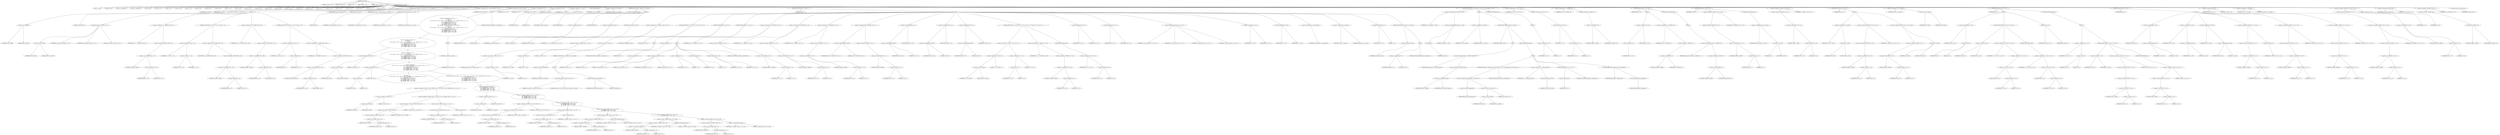 digraph cache_insert {  
"1000129" [label = "(METHOD,cache_insert)" ]
"1000130" [label = "(PARAM,const char *a1)" ]
"1000131" [label = "(PARAM,_DWORD *a2)" ]
"1000132" [label = "(PARAM,int a3)" ]
"1000133" [label = "(PARAM,unsigned int a4)" ]
"1000134" [label = "(PARAM,unsigned __int16 a5)" ]
"1000135" [label = "(BLOCK,,)" ]
"1000136" [label = "(LOCAL,v5: __int16)" ]
"1000137" [label = "(LOCAL,result: int)" ]
"1000138" [label = "(LOCAL,v11: unsigned int)" ]
"1000139" [label = "(LOCAL,v12: unsigned int)" ]
"1000140" [label = "(LOCAL,v13: int)" ]
"1000141" [label = "(LOCAL,v14: int *)" ]
"1000142" [label = "(LOCAL,v15: int)" ]
"1000143" [label = "(LOCAL,v16: int)" ]
"1000144" [label = "(LOCAL,v17: int)" ]
"1000145" [label = "(LOCAL,v18: int)" ]
"1000146" [label = "(LOCAL,v19: int)" ]
"1000147" [label = "(LOCAL,v20: int)" ]
"1000148" [label = "(LOCAL,v21: int)" ]
"1000149" [label = "(LOCAL,v22: int)" ]
"1000150" [label = "(LOCAL,v23: int *)" ]
"1000151" [label = "(LOCAL,v24: int)" ]
"1000152" [label = "(LOCAL,v25: int)" ]
"1000153" [label = "(LOCAL,v26: int)" ]
"1000154" [label = "(LOCAL,v27: char *)" ]
"1000155" [label = "(LOCAL,v28: int)" ]
"1000156" [label = "(LOCAL,v29: int)" ]
"1000157" [label = "(LOCAL,v30: int)" ]
"1000158" [label = "(LOCAL,v31: int)" ]
"1000159" [label = "(LOCAL,v32: int)" ]
"1000160" [label = "(LOCAL,v33: int *)" ]
"1000161" [label = "(LOCAL,v34: int)" ]
"1000162" [label = "(LOCAL,v35: int *)" ]
"1000163" [label = "(LOCAL,v36: int [ 4 ])" ]
"1000164" [label = "(<operator>.assignment,v5 = a5)" ]
"1000165" [label = "(IDENTIFIER,v5,v5 = a5)" ]
"1000166" [label = "(IDENTIFIER,a5,v5 = a5)" ]
"1000167" [label = "(CONTROL_STRUCTURE,if ( (a5 & 0x980) != 0 ),if ( (a5 & 0x980) != 0 ))" ]
"1000168" [label = "(<operator>.notEquals,(a5 & 0x980) != 0)" ]
"1000169" [label = "(<operator>.and,a5 & 0x980)" ]
"1000170" [label = "(IDENTIFIER,a5,a5 & 0x980)" ]
"1000171" [label = "(LITERAL,0x980,a5 & 0x980)" ]
"1000172" [label = "(LITERAL,0,(a5 & 0x980) != 0)" ]
"1000173" [label = "(BLOCK,,)" ]
"1000174" [label = "(log_query,log_query(a5 | 0x10000, a1, a2, 0))" ]
"1000175" [label = "(<operator>.or,a5 | 0x10000)" ]
"1000176" [label = "(IDENTIFIER,a5,a5 | 0x10000)" ]
"1000177" [label = "(LITERAL,0x10000,a5 | 0x10000)" ]
"1000178" [label = "(IDENTIFIER,a1,log_query(a5 | 0x10000, a1, a2, 0))" ]
"1000179" [label = "(IDENTIFIER,a2,log_query(a5 | 0x10000, a1, a2, 0))" ]
"1000180" [label = "(LITERAL,0,log_query(a5 | 0x10000, a1, a2, 0))" ]
"1000181" [label = "(<operator>.assignment,v11 = *(_DWORD *)(fbss + 252))" ]
"1000182" [label = "(IDENTIFIER,v11,v11 = *(_DWORD *)(fbss + 252))" ]
"1000183" [label = "(<operator>.indirection,*(_DWORD *)(fbss + 252))" ]
"1000184" [label = "(<operator>.cast,(_DWORD *)(fbss + 252))" ]
"1000185" [label = "(UNKNOWN,_DWORD *,_DWORD *)" ]
"1000186" [label = "(<operator>.addition,fbss + 252)" ]
"1000187" [label = "(IDENTIFIER,fbss,fbss + 252)" ]
"1000188" [label = "(LITERAL,252,fbss + 252)" ]
"1000189" [label = "(CONTROL_STRUCTURE,if ( v11 && v11 < a4 ),if ( v11 && v11 < a4 ))" ]
"1000190" [label = "(<operator>.logicalAnd,v11 && v11 < a4)" ]
"1000191" [label = "(IDENTIFIER,v11,v11 && v11 < a4)" ]
"1000192" [label = "(<operator>.lessThan,v11 < a4)" ]
"1000193" [label = "(IDENTIFIER,v11,v11 < a4)" ]
"1000194" [label = "(IDENTIFIER,a4,v11 < a4)" ]
"1000195" [label = "(<operator>.assignment,a4 = *(_DWORD *)(fbss + 252))" ]
"1000196" [label = "(IDENTIFIER,a4,a4 = *(_DWORD *)(fbss + 252))" ]
"1000197" [label = "(<operator>.indirection,*(_DWORD *)(fbss + 252))" ]
"1000198" [label = "(<operator>.cast,(_DWORD *)(fbss + 252))" ]
"1000199" [label = "(UNKNOWN,_DWORD *,_DWORD *)" ]
"1000200" [label = "(<operator>.addition,fbss + 252)" ]
"1000201" [label = "(IDENTIFIER,fbss,fbss + 252)" ]
"1000202" [label = "(LITERAL,252,fbss + 252)" ]
"1000203" [label = "(<operator>.assignment,v12 = *(_DWORD *)(fbss + 248))" ]
"1000204" [label = "(IDENTIFIER,v12,v12 = *(_DWORD *)(fbss + 248))" ]
"1000205" [label = "(<operator>.indirection,*(_DWORD *)(fbss + 248))" ]
"1000206" [label = "(<operator>.cast,(_DWORD *)(fbss + 248))" ]
"1000207" [label = "(UNKNOWN,_DWORD *,_DWORD *)" ]
"1000208" [label = "(<operator>.addition,fbss + 248)" ]
"1000209" [label = "(IDENTIFIER,fbss,fbss + 248)" ]
"1000210" [label = "(LITERAL,248,fbss + 248)" ]
"1000211" [label = "(CONTROL_STRUCTURE,if ( v12 && a4 < v12 ),if ( v12 && a4 < v12 ))" ]
"1000212" [label = "(<operator>.logicalAnd,v12 && a4 < v12)" ]
"1000213" [label = "(IDENTIFIER,v12,v12 && a4 < v12)" ]
"1000214" [label = "(<operator>.lessThan,a4 < v12)" ]
"1000215" [label = "(IDENTIFIER,a4,a4 < v12)" ]
"1000216" [label = "(IDENTIFIER,v12,a4 < v12)" ]
"1000217" [label = "(<operator>.assignment,a4 = *(_DWORD *)(fbss + 248))" ]
"1000218" [label = "(IDENTIFIER,a4,a4 = *(_DWORD *)(fbss + 248))" ]
"1000219" [label = "(<operator>.indirection,*(_DWORD *)(fbss + 248))" ]
"1000220" [label = "(<operator>.cast,(_DWORD *)(fbss + 248))" ]
"1000221" [label = "(UNKNOWN,_DWORD *,_DWORD *)" ]
"1000222" [label = "(<operator>.addition,fbss + 248)" ]
"1000223" [label = "(IDENTIFIER,fbss,fbss + 248)" ]
"1000224" [label = "(LITERAL,248,fbss + 248)" ]
"1000225" [label = "(CONTROL_STRUCTURE,if ( insert_error ),if ( insert_error ))" ]
"1000226" [label = "(IDENTIFIER,insert_error,if ( insert_error ))" ]
"1000227" [label = "(RETURN,return 0;,return 0;)" ]
"1000228" [label = "(LITERAL,0,return 0;)" ]
"1000229" [label = "(<operator>.assignment,result = cache_scan_free(a1, a2, a3, a5))" ]
"1000230" [label = "(IDENTIFIER,result,result = cache_scan_free(a1, a2, a3, a5))" ]
"1000231" [label = "(cache_scan_free,cache_scan_free(a1, a2, a3, a5))" ]
"1000232" [label = "(IDENTIFIER,a1,cache_scan_free(a1, a2, a3, a5))" ]
"1000233" [label = "(IDENTIFIER,a2,cache_scan_free(a1, a2, a3, a5))" ]
"1000234" [label = "(IDENTIFIER,a3,cache_scan_free(a1, a2, a3, a5))" ]
"1000235" [label = "(IDENTIFIER,a5,cache_scan_free(a1, a2, a3, a5))" ]
"1000236" [label = "(CONTROL_STRUCTURE,if ( result ),if ( result ))" ]
"1000237" [label = "(IDENTIFIER,result,if ( result ))" ]
"1000238" [label = "(BLOCK,,)" ]
"1000239" [label = "(CONTROL_STRUCTURE,if ( (a5 & 0x180) != 0\n      && (a5 & 8) != 0\n      && a2\n      && ((a5 & 0x80) != 0 && (*(_WORD *)(result + 36) & 0x80) != 0 && *(_DWORD *)(result + 12) == *a2\n       || (a5 & 0x100) != 0\n       && (*(_WORD *)(result + 36) & 0x100) != 0\n       && *(_DWORD *)(result + 12) == *a2\n       && *(_DWORD *)(result + 16) == a2[1]\n       && *(_DWORD *)(result + 20) == a2[2]\n       && *(_DWORD *)(result + 24) == a2[3]) ),if ( (a5 & 0x180) != 0\n      && (a5 & 8) != 0\n      && a2\n      && ((a5 & 0x80) != 0 && (*(_WORD *)(result + 36) & 0x80) != 0 && *(_DWORD *)(result + 12) == *a2\n       || (a5 & 0x100) != 0\n       && (*(_WORD *)(result + 36) & 0x100) != 0\n       && *(_DWORD *)(result + 12) == *a2\n       && *(_DWORD *)(result + 16) == a2[1]\n       && *(_DWORD *)(result + 20) == a2[2]\n       && *(_DWORD *)(result + 24) == a2[3]) ))" ]
"1000240" [label = "(<operator>.logicalAnd,(a5 & 0x180) != 0\n      && (a5 & 8) != 0\n      && a2\n      && ((a5 & 0x80) != 0 && (*(_WORD *)(result + 36) & 0x80) != 0 && *(_DWORD *)(result + 12) == *a2\n       || (a5 & 0x100) != 0\n       && (*(_WORD *)(result + 36) & 0x100) != 0\n       && *(_DWORD *)(result + 12) == *a2\n       && *(_DWORD *)(result + 16) == a2[1]\n       && *(_DWORD *)(result + 20) == a2[2]\n       && *(_DWORD *)(result + 24) == a2[3]))" ]
"1000241" [label = "(<operator>.notEquals,(a5 & 0x180) != 0)" ]
"1000242" [label = "(<operator>.and,a5 & 0x180)" ]
"1000243" [label = "(IDENTIFIER,a5,a5 & 0x180)" ]
"1000244" [label = "(LITERAL,0x180,a5 & 0x180)" ]
"1000245" [label = "(LITERAL,0,(a5 & 0x180) != 0)" ]
"1000246" [label = "(<operator>.logicalAnd,(a5 & 8) != 0\n      && a2\n      && ((a5 & 0x80) != 0 && (*(_WORD *)(result + 36) & 0x80) != 0 && *(_DWORD *)(result + 12) == *a2\n       || (a5 & 0x100) != 0\n       && (*(_WORD *)(result + 36) & 0x100) != 0\n       && *(_DWORD *)(result + 12) == *a2\n       && *(_DWORD *)(result + 16) == a2[1]\n       && *(_DWORD *)(result + 20) == a2[2]\n       && *(_DWORD *)(result + 24) == a2[3]))" ]
"1000247" [label = "(<operator>.notEquals,(a5 & 8) != 0)" ]
"1000248" [label = "(<operator>.and,a5 & 8)" ]
"1000249" [label = "(IDENTIFIER,a5,a5 & 8)" ]
"1000250" [label = "(LITERAL,8,a5 & 8)" ]
"1000251" [label = "(LITERAL,0,(a5 & 8) != 0)" ]
"1000252" [label = "(<operator>.logicalAnd,a2\n      && ((a5 & 0x80) != 0 && (*(_WORD *)(result + 36) & 0x80) != 0 && *(_DWORD *)(result + 12) == *a2\n       || (a5 & 0x100) != 0\n       && (*(_WORD *)(result + 36) & 0x100) != 0\n       && *(_DWORD *)(result + 12) == *a2\n       && *(_DWORD *)(result + 16) == a2[1]\n       && *(_DWORD *)(result + 20) == a2[2]\n       && *(_DWORD *)(result + 24) == a2[3]))" ]
"1000253" [label = "(IDENTIFIER,a2,a2\n      && ((a5 & 0x80) != 0 && (*(_WORD *)(result + 36) & 0x80) != 0 && *(_DWORD *)(result + 12) == *a2\n       || (a5 & 0x100) != 0\n       && (*(_WORD *)(result + 36) & 0x100) != 0\n       && *(_DWORD *)(result + 12) == *a2\n       && *(_DWORD *)(result + 16) == a2[1]\n       && *(_DWORD *)(result + 20) == a2[2]\n       && *(_DWORD *)(result + 24) == a2[3]))" ]
"1000254" [label = "(<operator>.logicalOr,(a5 & 0x80) != 0 && (*(_WORD *)(result + 36) & 0x80) != 0 && *(_DWORD *)(result + 12) == *a2\n       || (a5 & 0x100) != 0\n       && (*(_WORD *)(result + 36) & 0x100) != 0\n       && *(_DWORD *)(result + 12) == *a2\n       && *(_DWORD *)(result + 16) == a2[1]\n       && *(_DWORD *)(result + 20) == a2[2]\n       && *(_DWORD *)(result + 24) == a2[3])" ]
"1000255" [label = "(<operator>.logicalAnd,(a5 & 0x80) != 0 && (*(_WORD *)(result + 36) & 0x80) != 0 && *(_DWORD *)(result + 12) == *a2)" ]
"1000256" [label = "(<operator>.notEquals,(a5 & 0x80) != 0)" ]
"1000257" [label = "(<operator>.and,a5 & 0x80)" ]
"1000258" [label = "(IDENTIFIER,a5,a5 & 0x80)" ]
"1000259" [label = "(LITERAL,0x80,a5 & 0x80)" ]
"1000260" [label = "(LITERAL,0,(a5 & 0x80) != 0)" ]
"1000261" [label = "(<operator>.logicalAnd,(*(_WORD *)(result + 36) & 0x80) != 0 && *(_DWORD *)(result + 12) == *a2)" ]
"1000262" [label = "(<operator>.notEquals,(*(_WORD *)(result + 36) & 0x80) != 0)" ]
"1000263" [label = "(<operator>.and,*(_WORD *)(result + 36) & 0x80)" ]
"1000264" [label = "(<operator>.indirection,*(_WORD *)(result + 36))" ]
"1000265" [label = "(<operator>.cast,(_WORD *)(result + 36))" ]
"1000266" [label = "(UNKNOWN,_WORD *,_WORD *)" ]
"1000267" [label = "(<operator>.addition,result + 36)" ]
"1000268" [label = "(IDENTIFIER,result,result + 36)" ]
"1000269" [label = "(LITERAL,36,result + 36)" ]
"1000270" [label = "(LITERAL,0x80,*(_WORD *)(result + 36) & 0x80)" ]
"1000271" [label = "(LITERAL,0,(*(_WORD *)(result + 36) & 0x80) != 0)" ]
"1000272" [label = "(<operator>.equals,*(_DWORD *)(result + 12) == *a2)" ]
"1000273" [label = "(<operator>.indirection,*(_DWORD *)(result + 12))" ]
"1000274" [label = "(<operator>.cast,(_DWORD *)(result + 12))" ]
"1000275" [label = "(UNKNOWN,_DWORD *,_DWORD *)" ]
"1000276" [label = "(<operator>.addition,result + 12)" ]
"1000277" [label = "(IDENTIFIER,result,result + 12)" ]
"1000278" [label = "(LITERAL,12,result + 12)" ]
"1000279" [label = "(<operator>.indirection,*a2)" ]
"1000280" [label = "(IDENTIFIER,a2,*(_DWORD *)(result + 12) == *a2)" ]
"1000281" [label = "(<operator>.logicalAnd,(a5 & 0x100) != 0\n       && (*(_WORD *)(result + 36) & 0x100) != 0\n       && *(_DWORD *)(result + 12) == *a2\n       && *(_DWORD *)(result + 16) == a2[1]\n       && *(_DWORD *)(result + 20) == a2[2]\n       && *(_DWORD *)(result + 24) == a2[3])" ]
"1000282" [label = "(<operator>.notEquals,(a5 & 0x100) != 0)" ]
"1000283" [label = "(<operator>.and,a5 & 0x100)" ]
"1000284" [label = "(IDENTIFIER,a5,a5 & 0x100)" ]
"1000285" [label = "(LITERAL,0x100,a5 & 0x100)" ]
"1000286" [label = "(LITERAL,0,(a5 & 0x100) != 0)" ]
"1000287" [label = "(<operator>.logicalAnd,(*(_WORD *)(result + 36) & 0x100) != 0\n       && *(_DWORD *)(result + 12) == *a2\n       && *(_DWORD *)(result + 16) == a2[1]\n       && *(_DWORD *)(result + 20) == a2[2]\n       && *(_DWORD *)(result + 24) == a2[3])" ]
"1000288" [label = "(<operator>.notEquals,(*(_WORD *)(result + 36) & 0x100) != 0)" ]
"1000289" [label = "(<operator>.and,*(_WORD *)(result + 36) & 0x100)" ]
"1000290" [label = "(<operator>.indirection,*(_WORD *)(result + 36))" ]
"1000291" [label = "(<operator>.cast,(_WORD *)(result + 36))" ]
"1000292" [label = "(UNKNOWN,_WORD *,_WORD *)" ]
"1000293" [label = "(<operator>.addition,result + 36)" ]
"1000294" [label = "(IDENTIFIER,result,result + 36)" ]
"1000295" [label = "(LITERAL,36,result + 36)" ]
"1000296" [label = "(LITERAL,0x100,*(_WORD *)(result + 36) & 0x100)" ]
"1000297" [label = "(LITERAL,0,(*(_WORD *)(result + 36) & 0x100) != 0)" ]
"1000298" [label = "(<operator>.logicalAnd,*(_DWORD *)(result + 12) == *a2\n       && *(_DWORD *)(result + 16) == a2[1]\n       && *(_DWORD *)(result + 20) == a2[2]\n       && *(_DWORD *)(result + 24) == a2[3])" ]
"1000299" [label = "(<operator>.equals,*(_DWORD *)(result + 12) == *a2)" ]
"1000300" [label = "(<operator>.indirection,*(_DWORD *)(result + 12))" ]
"1000301" [label = "(<operator>.cast,(_DWORD *)(result + 12))" ]
"1000302" [label = "(UNKNOWN,_DWORD *,_DWORD *)" ]
"1000303" [label = "(<operator>.addition,result + 12)" ]
"1000304" [label = "(IDENTIFIER,result,result + 12)" ]
"1000305" [label = "(LITERAL,12,result + 12)" ]
"1000306" [label = "(<operator>.indirection,*a2)" ]
"1000307" [label = "(IDENTIFIER,a2,*(_DWORD *)(result + 12) == *a2)" ]
"1000308" [label = "(<operator>.logicalAnd,*(_DWORD *)(result + 16) == a2[1]\n       && *(_DWORD *)(result + 20) == a2[2]\n       && *(_DWORD *)(result + 24) == a2[3])" ]
"1000309" [label = "(<operator>.equals,*(_DWORD *)(result + 16) == a2[1])" ]
"1000310" [label = "(<operator>.indirection,*(_DWORD *)(result + 16))" ]
"1000311" [label = "(<operator>.cast,(_DWORD *)(result + 16))" ]
"1000312" [label = "(UNKNOWN,_DWORD *,_DWORD *)" ]
"1000313" [label = "(<operator>.addition,result + 16)" ]
"1000314" [label = "(IDENTIFIER,result,result + 16)" ]
"1000315" [label = "(LITERAL,16,result + 16)" ]
"1000316" [label = "(<operator>.indirectIndexAccess,a2[1])" ]
"1000317" [label = "(IDENTIFIER,a2,*(_DWORD *)(result + 16) == a2[1])" ]
"1000318" [label = "(LITERAL,1,*(_DWORD *)(result + 16) == a2[1])" ]
"1000319" [label = "(<operator>.logicalAnd,*(_DWORD *)(result + 20) == a2[2]\n       && *(_DWORD *)(result + 24) == a2[3])" ]
"1000320" [label = "(<operator>.equals,*(_DWORD *)(result + 20) == a2[2])" ]
"1000321" [label = "(<operator>.indirection,*(_DWORD *)(result + 20))" ]
"1000322" [label = "(<operator>.cast,(_DWORD *)(result + 20))" ]
"1000323" [label = "(UNKNOWN,_DWORD *,_DWORD *)" ]
"1000324" [label = "(<operator>.addition,result + 20)" ]
"1000325" [label = "(IDENTIFIER,result,result + 20)" ]
"1000326" [label = "(LITERAL,20,result + 20)" ]
"1000327" [label = "(<operator>.indirectIndexAccess,a2[2])" ]
"1000328" [label = "(IDENTIFIER,a2,*(_DWORD *)(result + 20) == a2[2])" ]
"1000329" [label = "(LITERAL,2,*(_DWORD *)(result + 20) == a2[2])" ]
"1000330" [label = "(<operator>.equals,*(_DWORD *)(result + 24) == a2[3])" ]
"1000331" [label = "(<operator>.indirection,*(_DWORD *)(result + 24))" ]
"1000332" [label = "(<operator>.cast,(_DWORD *)(result + 24))" ]
"1000333" [label = "(UNKNOWN,_DWORD *,_DWORD *)" ]
"1000334" [label = "(<operator>.addition,result + 24)" ]
"1000335" [label = "(IDENTIFIER,result,result + 24)" ]
"1000336" [label = "(LITERAL,24,result + 24)" ]
"1000337" [label = "(<operator>.indirectIndexAccess,a2[3])" ]
"1000338" [label = "(IDENTIFIER,a2,*(_DWORD *)(result + 24) == a2[3])" ]
"1000339" [label = "(LITERAL,3,*(_DWORD *)(result + 24) == a2[3])" ]
"1000340" [label = "(BLOCK,,)" ]
"1000341" [label = "(RETURN,return result;,return result;)" ]
"1000342" [label = "(IDENTIFIER,result,return result;)" ]
"1000343" [label = "(CONTROL_STRUCTURE,goto LABEL_13;,goto LABEL_13;)" ]
"1000344" [label = "(<operator>.assignment,v13 = 0)" ]
"1000345" [label = "(IDENTIFIER,v13,v13 = 0)" ]
"1000346" [label = "(LITERAL,0,v13 = 0)" ]
"1000347" [label = "(<operator>.assignment,v14 = v36)" ]
"1000348" [label = "(IDENTIFIER,v14,v14 = v36)" ]
"1000349" [label = "(IDENTIFIER,v36,v14 = v36)" ]
"1000350" [label = "(<operator>.assignment,v15 = a5 & 4)" ]
"1000351" [label = "(IDENTIFIER,v15,v15 = a5 & 4)" ]
"1000352" [label = "(<operator>.and,a5 & 4)" ]
"1000353" [label = "(IDENTIFIER,a5,a5 & 4)" ]
"1000354" [label = "(LITERAL,4,a5 & 4)" ]
"1000355" [label = "(JUMP_TARGET,LABEL_24)" ]
"1000356" [label = "(<operator>.assignment,v16 = cache_tail)" ]
"1000357" [label = "(IDENTIFIER,v16,v16 = cache_tail)" ]
"1000358" [label = "(IDENTIFIER,cache_tail,v16 = cache_tail)" ]
"1000359" [label = "(CONTROL_STRUCTURE,if ( !cache_tail ),if ( !cache_tail ))" ]
"1000360" [label = "(<operator>.logicalNot,!cache_tail)" ]
"1000361" [label = "(IDENTIFIER,cache_tail,!cache_tail)" ]
"1000362" [label = "(BLOCK,,)" ]
"1000363" [label = "(JUMP_TARGET,LABEL_13)" ]
"1000364" [label = "(<operator>.assignment,result = 0)" ]
"1000365" [label = "(IDENTIFIER,result,result = 0)" ]
"1000366" [label = "(LITERAL,0,result = 0)" ]
"1000367" [label = "(JUMP_TARGET,LABEL_14)" ]
"1000368" [label = "(<operator>.assignment,insert_error = 1)" ]
"1000369" [label = "(IDENTIFIER,insert_error,insert_error = 1)" ]
"1000370" [label = "(LITERAL,1,insert_error = 1)" ]
"1000371" [label = "(RETURN,return result;,return result;)" ]
"1000372" [label = "(IDENTIFIER,result,return result;)" ]
"1000373" [label = "(CONTROL_STRUCTURE,while ( 1 ),while ( 1 ))" ]
"1000374" [label = "(LITERAL,1,while ( 1 ))" ]
"1000375" [label = "(BLOCK,,)" ]
"1000376" [label = "(<operator>.assignment,v17 = *(unsigned __int16 *)(v16 + 36))" ]
"1000377" [label = "(IDENTIFIER,v17,v17 = *(unsigned __int16 *)(v16 + 36))" ]
"1000378" [label = "(<operator>.indirection,*(unsigned __int16 *)(v16 + 36))" ]
"1000379" [label = "(<operator>.cast,(unsigned __int16 *)(v16 + 36))" ]
"1000380" [label = "(UNKNOWN,unsigned __int16 *,unsigned __int16 *)" ]
"1000381" [label = "(<operator>.addition,v16 + 36)" ]
"1000382" [label = "(IDENTIFIER,v16,v16 + 36)" ]
"1000383" [label = "(LITERAL,36,v16 + 36)" ]
"1000384" [label = "(CONTROL_STRUCTURE,if ( (v17 & 0xC) == 0 ),if ( (v17 & 0xC) == 0 ))" ]
"1000385" [label = "(<operator>.equals,(v17 & 0xC) == 0)" ]
"1000386" [label = "(<operator>.and,v17 & 0xC)" ]
"1000387" [label = "(IDENTIFIER,v17,v17 & 0xC)" ]
"1000388" [label = "(LITERAL,0xC,v17 & 0xC)" ]
"1000389" [label = "(LITERAL,0,(v17 & 0xC) == 0)" ]
"1000390" [label = "(CONTROL_STRUCTURE,break;,break;)" ]
"1000391" [label = "(CONTROL_STRUCTURE,if ( v13 ),if ( v13 ))" ]
"1000392" [label = "(IDENTIFIER,v13,if ( v13 ))" ]
"1000393" [label = "(BLOCK,,)" ]
"1000394" [label = "(CONTROL_STRUCTURE,if ( !warned_8286 ),if ( !warned_8286 ))" ]
"1000395" [label = "(<operator>.logicalNot,!warned_8286)" ]
"1000396" [label = "(IDENTIFIER,warned_8286,!warned_8286)" ]
"1000397" [label = "(BLOCK,,)" ]
"1000398" [label = "(my_syslog,my_syslog(3, \"Internal error in cache.\"))" ]
"1000399" [label = "(LITERAL,3,my_syslog(3, \"Internal error in cache.\"))" ]
"1000400" [label = "(LITERAL,\"Internal error in cache.\",my_syslog(3, \"Internal error in cache.\"))" ]
"1000401" [label = "(<operator>.assignment,warned_8286 = 1)" ]
"1000402" [label = "(IDENTIFIER,warned_8286,warned_8286 = 1)" ]
"1000403" [label = "(LITERAL,1,warned_8286 = 1)" ]
"1000404" [label = "(CONTROL_STRUCTURE,goto LABEL_13;,goto LABEL_13;)" ]
"1000405" [label = "(CONTROL_STRUCTURE,if ( !v15 ),if ( !v15 ))" ]
"1000406" [label = "(<operator>.logicalNot,!v15)" ]
"1000407" [label = "(IDENTIFIER,v15,!v15)" ]
"1000408" [label = "(BLOCK,,)" ]
"1000409" [label = "(<operator>.assignment,v35 = v14)" ]
"1000410" [label = "(IDENTIFIER,v35,v35 = v14)" ]
"1000411" [label = "(IDENTIFIER,v14,v35 = v14)" ]
"1000412" [label = "(cache_scan_free,cache_scan_free(0, 0, a3, 0))" ]
"1000413" [label = "(LITERAL,0,cache_scan_free(0, 0, a3, 0))" ]
"1000414" [label = "(LITERAL,0,cache_scan_free(0, 0, a3, 0))" ]
"1000415" [label = "(IDENTIFIER,a3,cache_scan_free(0, 0, a3, 0))" ]
"1000416" [label = "(LITERAL,0,cache_scan_free(0, 0, a3, 0))" ]
"1000417" [label = "(<operator>.assignment,v15 = 1)" ]
"1000418" [label = "(IDENTIFIER,v15,v15 = 1)" ]
"1000419" [label = "(LITERAL,1,v15 = 1)" ]
"1000420" [label = "(<operator>.assignment,v13 = 0)" ]
"1000421" [label = "(IDENTIFIER,v13,v13 = 0)" ]
"1000422" [label = "(LITERAL,0,v13 = 0)" ]
"1000423" [label = "(<operator>.assignment,v14 = v35)" ]
"1000424" [label = "(IDENTIFIER,v14,v14 = v35)" ]
"1000425" [label = "(IDENTIFIER,v35,v14 = v35)" ]
"1000426" [label = "(CONTROL_STRUCTURE,goto LABEL_24;,goto LABEL_24;)" ]
"1000427" [label = "(<operator>.assignment,v18 = *(_DWORD *)(v16 + 16))" ]
"1000428" [label = "(IDENTIFIER,v18,v18 = *(_DWORD *)(v16 + 16))" ]
"1000429" [label = "(<operator>.indirection,*(_DWORD *)(v16 + 16))" ]
"1000430" [label = "(<operator>.cast,(_DWORD *)(v16 + 16))" ]
"1000431" [label = "(UNKNOWN,_DWORD *,_DWORD *)" ]
"1000432" [label = "(<operator>.addition,v16 + 16)" ]
"1000433" [label = "(IDENTIFIER,v16,v16 + 16)" ]
"1000434" [label = "(LITERAL,16,v16 + 16)" ]
"1000435" [label = "(<operator>.assignment,v19 = *(_DWORD *)(v16 + 20))" ]
"1000436" [label = "(IDENTIFIER,v19,v19 = *(_DWORD *)(v16 + 20))" ]
"1000437" [label = "(<operator>.indirection,*(_DWORD *)(v16 + 20))" ]
"1000438" [label = "(<operator>.cast,(_DWORD *)(v16 + 20))" ]
"1000439" [label = "(UNKNOWN,_DWORD *,_DWORD *)" ]
"1000440" [label = "(<operator>.addition,v16 + 20)" ]
"1000441" [label = "(IDENTIFIER,v16,v16 + 20)" ]
"1000442" [label = "(LITERAL,20,v16 + 20)" ]
"1000443" [label = "(<operator>.assignment,v20 = *(_DWORD *)(v16 + 24))" ]
"1000444" [label = "(IDENTIFIER,v20,v20 = *(_DWORD *)(v16 + 24))" ]
"1000445" [label = "(<operator>.indirection,*(_DWORD *)(v16 + 24))" ]
"1000446" [label = "(<operator>.cast,(_DWORD *)(v16 + 24))" ]
"1000447" [label = "(UNKNOWN,_DWORD *,_DWORD *)" ]
"1000448" [label = "(<operator>.addition,v16 + 24)" ]
"1000449" [label = "(IDENTIFIER,v16,v16 + 24)" ]
"1000450" [label = "(LITERAL,24,v16 + 24)" ]
"1000451" [label = "(<operator>.assignment,v36[0] = *(_DWORD *)(v16 + 12))" ]
"1000452" [label = "(<operator>.indirectIndexAccess,v36[0])" ]
"1000453" [label = "(IDENTIFIER,v36,v36[0] = *(_DWORD *)(v16 + 12))" ]
"1000454" [label = "(LITERAL,0,v36[0] = *(_DWORD *)(v16 + 12))" ]
"1000455" [label = "(<operator>.indirection,*(_DWORD *)(v16 + 12))" ]
"1000456" [label = "(<operator>.cast,(_DWORD *)(v16 + 12))" ]
"1000457" [label = "(UNKNOWN,_DWORD *,_DWORD *)" ]
"1000458" [label = "(<operator>.addition,v16 + 12)" ]
"1000459" [label = "(IDENTIFIER,v16,v16 + 12)" ]
"1000460" [label = "(LITERAL,12,v16 + 12)" ]
"1000461" [label = "(<operator>.assignment,v36[1] = v18)" ]
"1000462" [label = "(<operator>.indirectIndexAccess,v36[1])" ]
"1000463" [label = "(IDENTIFIER,v36,v36[1] = v18)" ]
"1000464" [label = "(LITERAL,1,v36[1] = v18)" ]
"1000465" [label = "(IDENTIFIER,v18,v36[1] = v18)" ]
"1000466" [label = "(<operator>.assignment,v36[2] = v19)" ]
"1000467" [label = "(<operator>.indirectIndexAccess,v36[2])" ]
"1000468" [label = "(IDENTIFIER,v36,v36[2] = v19)" ]
"1000469" [label = "(LITERAL,2,v36[2] = v19)" ]
"1000470" [label = "(IDENTIFIER,v19,v36[2] = v19)" ]
"1000471" [label = "(<operator>.assignment,v36[3] = v20)" ]
"1000472" [label = "(<operator>.indirectIndexAccess,v36[3])" ]
"1000473" [label = "(IDENTIFIER,v36,v36[3] = v20)" ]
"1000474" [label = "(LITERAL,3,v36[3] = v20)" ]
"1000475" [label = "(IDENTIFIER,v20,v36[3] = v20)" ]
"1000476" [label = "(CONTROL_STRUCTURE,if ( (v17 & 0x200) != 0 || (v17 & 2) != 0 ),if ( (v17 & 0x200) != 0 || (v17 & 2) != 0 ))" ]
"1000477" [label = "(<operator>.logicalOr,(v17 & 0x200) != 0 || (v17 & 2) != 0)" ]
"1000478" [label = "(<operator>.notEquals,(v17 & 0x200) != 0)" ]
"1000479" [label = "(<operator>.and,v17 & 0x200)" ]
"1000480" [label = "(IDENTIFIER,v17,v17 & 0x200)" ]
"1000481" [label = "(LITERAL,0x200,v17 & 0x200)" ]
"1000482" [label = "(LITERAL,0,(v17 & 0x200) != 0)" ]
"1000483" [label = "(<operator>.notEquals,(v17 & 2) != 0)" ]
"1000484" [label = "(<operator>.and,v17 & 2)" ]
"1000485" [label = "(IDENTIFIER,v17,v17 & 2)" ]
"1000486" [label = "(LITERAL,2,v17 & 2)" ]
"1000487" [label = "(LITERAL,0,(v17 & 2) != 0)" ]
"1000488" [label = "(<operator>.assignment,v21 = *(_DWORD *)(v16 + 40))" ]
"1000489" [label = "(IDENTIFIER,v21,v21 = *(_DWORD *)(v16 + 40))" ]
"1000490" [label = "(<operator>.indirection,*(_DWORD *)(v16 + 40))" ]
"1000491" [label = "(<operator>.cast,(_DWORD *)(v16 + 40))" ]
"1000492" [label = "(UNKNOWN,_DWORD *,_DWORD *)" ]
"1000493" [label = "(<operator>.addition,v16 + 40)" ]
"1000494" [label = "(IDENTIFIER,v16,v16 + 40)" ]
"1000495" [label = "(LITERAL,40,v16 + 40)" ]
"1000496" [label = "(CONTROL_STRUCTURE,else,else)" ]
"1000497" [label = "(<operator>.assignment,v21 = v16 + 40)" ]
"1000498" [label = "(IDENTIFIER,v21,v21 = v16 + 40)" ]
"1000499" [label = "(<operator>.addition,v16 + 40)" ]
"1000500" [label = "(IDENTIFIER,v16,v16 + 40)" ]
"1000501" [label = "(LITERAL,40,v16 + 40)" ]
"1000502" [label = "(<operator>.assignment,v34 = v15)" ]
"1000503" [label = "(IDENTIFIER,v34,v34 = v15)" ]
"1000504" [label = "(IDENTIFIER,v15,v34 = v15)" ]
"1000505" [label = "(<operator>.assignment,v33 = v14)" ]
"1000506" [label = "(IDENTIFIER,v33,v33 = v14)" ]
"1000507" [label = "(IDENTIFIER,v14,v33 = v14)" ]
"1000508" [label = "(cache_scan_free,cache_scan_free(v21, v14, a3, v17))" ]
"1000509" [label = "(IDENTIFIER,v21,cache_scan_free(v21, v14, a3, v17))" ]
"1000510" [label = "(IDENTIFIER,v14,cache_scan_free(v21, v14, a3, v17))" ]
"1000511" [label = "(IDENTIFIER,a3,cache_scan_free(v21, v14, a3, v17))" ]
"1000512" [label = "(IDENTIFIER,v17,cache_scan_free(v21, v14, a3, v17))" ]
"1000513" [label = "(<operator>.assignment,v14 = v33)" ]
"1000514" [label = "(IDENTIFIER,v14,v14 = v33)" ]
"1000515" [label = "(IDENTIFIER,v33,v14 = v33)" ]
"1000516" [label = "(<operator>.assignment,v15 = v34)" ]
"1000517" [label = "(IDENTIFIER,v15,v15 = v34)" ]
"1000518" [label = "(IDENTIFIER,v34,v15 = v34)" ]
"1000519" [label = "(<operator>.preIncrement,++cache_live_freed)" ]
"1000520" [label = "(IDENTIFIER,cache_live_freed,++cache_live_freed)" ]
"1000521" [label = "(<operator>.assignment,v16 = cache_tail)" ]
"1000522" [label = "(IDENTIFIER,v16,v16 = cache_tail)" ]
"1000523" [label = "(IDENTIFIER,cache_tail,v16 = cache_tail)" ]
"1000524" [label = "(<operator>.assignment,v13 = 1)" ]
"1000525" [label = "(IDENTIFIER,v13,v13 = 1)" ]
"1000526" [label = "(LITERAL,1,v13 = 1)" ]
"1000527" [label = "(CONTROL_STRUCTURE,if ( !cache_tail ),if ( !cache_tail ))" ]
"1000528" [label = "(<operator>.logicalNot,!cache_tail)" ]
"1000529" [label = "(IDENTIFIER,cache_tail,!cache_tail)" ]
"1000530" [label = "(BLOCK,,)" ]
"1000531" [label = "(<operator>.assignment,result = 0)" ]
"1000532" [label = "(IDENTIFIER,result,result = 0)" ]
"1000533" [label = "(LITERAL,0,result = 0)" ]
"1000534" [label = "(CONTROL_STRUCTURE,goto LABEL_14;,goto LABEL_14;)" ]
"1000535" [label = "(CONTROL_STRUCTURE,if ( a1 && strlen(a1) >= 0x32 ),if ( a1 && strlen(a1) >= 0x32 ))" ]
"1000536" [label = "(<operator>.logicalAnd,a1 && strlen(a1) >= 0x32)" ]
"1000537" [label = "(IDENTIFIER,a1,a1 && strlen(a1) >= 0x32)" ]
"1000538" [label = "(<operator>.greaterEqualsThan,strlen(a1) >= 0x32)" ]
"1000539" [label = "(strlen,strlen(a1))" ]
"1000540" [label = "(IDENTIFIER,a1,strlen(a1))" ]
"1000541" [label = "(LITERAL,0x32,strlen(a1) >= 0x32)" ]
"1000542" [label = "(BLOCK,,)" ]
"1000543" [label = "(<operator>.assignment,v22 = big_free)" ]
"1000544" [label = "(IDENTIFIER,v22,v22 = big_free)" ]
"1000545" [label = "(IDENTIFIER,big_free,v22 = big_free)" ]
"1000546" [label = "(CONTROL_STRUCTURE,if ( big_free ),if ( big_free ))" ]
"1000547" [label = "(IDENTIFIER,big_free,if ( big_free ))" ]
"1000548" [label = "(BLOCK,,)" ]
"1000549" [label = "(<operator>.assignment,big_free = *(_DWORD *)big_free)" ]
"1000550" [label = "(IDENTIFIER,big_free,big_free = *(_DWORD *)big_free)" ]
"1000551" [label = "(<operator>.indirection,*(_DWORD *)big_free)" ]
"1000552" [label = "(<operator>.cast,(_DWORD *)big_free)" ]
"1000553" [label = "(UNKNOWN,_DWORD *,_DWORD *)" ]
"1000554" [label = "(IDENTIFIER,big_free,(_DWORD *)big_free)" ]
"1000555" [label = "(CONTROL_STRUCTURE,else,else)" ]
"1000556" [label = "(BLOCK,,)" ]
"1000557" [label = "(CONTROL_STRUCTURE,if ( !bignames_left && (a5 & 0x5000) == 0 ),if ( !bignames_left && (a5 & 0x5000) == 0 ))" ]
"1000558" [label = "(<operator>.logicalAnd,!bignames_left && (a5 & 0x5000) == 0)" ]
"1000559" [label = "(<operator>.logicalNot,!bignames_left)" ]
"1000560" [label = "(IDENTIFIER,bignames_left,!bignames_left)" ]
"1000561" [label = "(<operator>.equals,(a5 & 0x5000) == 0)" ]
"1000562" [label = "(<operator>.and,a5 & 0x5000)" ]
"1000563" [label = "(IDENTIFIER,a5,a5 & 0x5000)" ]
"1000564" [label = "(LITERAL,0x5000,a5 & 0x5000)" ]
"1000565" [label = "(LITERAL,0,(a5 & 0x5000) == 0)" ]
"1000566" [label = "(CONTROL_STRUCTURE,goto LABEL_13;,goto LABEL_13;)" ]
"1000567" [label = "(<operator>.assignment,v22 = whine_malloc(1028))" ]
"1000568" [label = "(IDENTIFIER,v22,v22 = whine_malloc(1028))" ]
"1000569" [label = "(whine_malloc,whine_malloc(1028))" ]
"1000570" [label = "(LITERAL,1028,whine_malloc(1028))" ]
"1000571" [label = "(CONTROL_STRUCTURE,if ( !v22 ),if ( !v22 ))" ]
"1000572" [label = "(<operator>.logicalNot,!v22)" ]
"1000573" [label = "(IDENTIFIER,v22,!v22)" ]
"1000574" [label = "(CONTROL_STRUCTURE,goto LABEL_13;,goto LABEL_13;)" ]
"1000575" [label = "(CONTROL_STRUCTURE,if ( bignames_left ),if ( bignames_left ))" ]
"1000576" [label = "(IDENTIFIER,bignames_left,if ( bignames_left ))" ]
"1000577" [label = "(<operator>.preDecrement,--bignames_left)" ]
"1000578" [label = "(IDENTIFIER,bignames_left,--bignames_left)" ]
"1000579" [label = "(CONTROL_STRUCTURE,else,else)" ]
"1000580" [label = "(BLOCK,,)" ]
"1000581" [label = "(<operator>.assignment,v22 = 0)" ]
"1000582" [label = "(IDENTIFIER,v22,v22 = 0)" ]
"1000583" [label = "(LITERAL,0,v22 = 0)" ]
"1000584" [label = "(<operator>.assignment,v23 = *(int **)(v16 + 4))" ]
"1000585" [label = "(IDENTIFIER,v23,v23 = *(int **)(v16 + 4))" ]
"1000586" [label = "(<operator>.indirection,*(int **)(v16 + 4))" ]
"1000587" [label = "(<operator>.cast,(int **)(v16 + 4))" ]
"1000588" [label = "(UNKNOWN,int **,int **)" ]
"1000589" [label = "(<operator>.addition,v16 + 4)" ]
"1000590" [label = "(IDENTIFIER,v16,v16 + 4)" ]
"1000591" [label = "(LITERAL,4,v16 + 4)" ]
"1000592" [label = "(<operator>.assignment,v24 = *(_DWORD *)v16)" ]
"1000593" [label = "(IDENTIFIER,v24,v24 = *(_DWORD *)v16)" ]
"1000594" [label = "(<operator>.indirection,*(_DWORD *)v16)" ]
"1000595" [label = "(<operator>.cast,(_DWORD *)v16)" ]
"1000596" [label = "(UNKNOWN,_DWORD *,_DWORD *)" ]
"1000597" [label = "(IDENTIFIER,v16,(_DWORD *)v16)" ]
"1000598" [label = "(CONTROL_STRUCTURE,if ( v23 ),if ( v23 ))" ]
"1000599" [label = "(IDENTIFIER,v23,if ( v23 ))" ]
"1000600" [label = "(BLOCK,,)" ]
"1000601" [label = "(<operator>.assignment,*v23 = v24)" ]
"1000602" [label = "(<operator>.indirection,*v23)" ]
"1000603" [label = "(IDENTIFIER,v23,*v23 = v24)" ]
"1000604" [label = "(IDENTIFIER,v24,*v23 = v24)" ]
"1000605" [label = "(<operator>.assignment,v24 = *(_DWORD *)v16)" ]
"1000606" [label = "(IDENTIFIER,v24,v24 = *(_DWORD *)v16)" ]
"1000607" [label = "(<operator>.indirection,*(_DWORD *)v16)" ]
"1000608" [label = "(<operator>.cast,(_DWORD *)v16)" ]
"1000609" [label = "(UNKNOWN,_DWORD *,_DWORD *)" ]
"1000610" [label = "(IDENTIFIER,v16,(_DWORD *)v16)" ]
"1000611" [label = "(CONTROL_STRUCTURE,else,else)" ]
"1000612" [label = "(BLOCK,,)" ]
"1000613" [label = "(<operator>.assignment,cache_head = *(_DWORD *)v16)" ]
"1000614" [label = "(IDENTIFIER,cache_head,cache_head = *(_DWORD *)v16)" ]
"1000615" [label = "(<operator>.indirection,*(_DWORD *)v16)" ]
"1000616" [label = "(<operator>.cast,(_DWORD *)v16)" ]
"1000617" [label = "(UNKNOWN,_DWORD *,_DWORD *)" ]
"1000618" [label = "(IDENTIFIER,v16,(_DWORD *)v16)" ]
"1000619" [label = "(CONTROL_STRUCTURE,if ( v24 ),if ( v24 ))" ]
"1000620" [label = "(IDENTIFIER,v24,if ( v24 ))" ]
"1000621" [label = "(<operator>.assignment,*(_DWORD *)(v24 + 4) = v23)" ]
"1000622" [label = "(<operator>.indirection,*(_DWORD *)(v24 + 4))" ]
"1000623" [label = "(<operator>.cast,(_DWORD *)(v24 + 4))" ]
"1000624" [label = "(UNKNOWN,_DWORD *,_DWORD *)" ]
"1000625" [label = "(<operator>.addition,v24 + 4)" ]
"1000626" [label = "(IDENTIFIER,v24,v24 + 4)" ]
"1000627" [label = "(LITERAL,4,v24 + 4)" ]
"1000628" [label = "(IDENTIFIER,v23,*(_DWORD *)(v24 + 4) = v23)" ]
"1000629" [label = "(CONTROL_STRUCTURE,else,else)" ]
"1000630" [label = "(<operator>.assignment,cache_tail = (int)v23)" ]
"1000631" [label = "(IDENTIFIER,cache_tail,cache_tail = (int)v23)" ]
"1000632" [label = "(<operator>.cast,(int)v23)" ]
"1000633" [label = "(UNKNOWN,int,int)" ]
"1000634" [label = "(IDENTIFIER,v23,(int)v23)" ]
"1000635" [label = "(<operator>.assignment,*(_WORD *)(v16 + 36) = a5)" ]
"1000636" [label = "(<operator>.indirection,*(_WORD *)(v16 + 36))" ]
"1000637" [label = "(<operator>.cast,(_WORD *)(v16 + 36))" ]
"1000638" [label = "(UNKNOWN,_WORD *,_WORD *)" ]
"1000639" [label = "(<operator>.addition,v16 + 36)" ]
"1000640" [label = "(IDENTIFIER,v16,v16 + 36)" ]
"1000641" [label = "(LITERAL,36,v16 + 36)" ]
"1000642" [label = "(IDENTIFIER,a5,*(_WORD *)(v16 + 36) = a5)" ]
"1000643" [label = "(CONTROL_STRUCTURE,if ( v22 ),if ( v22 ))" ]
"1000644" [label = "(IDENTIFIER,v22,if ( v22 ))" ]
"1000645" [label = "(BLOCK,,)" ]
"1000646" [label = "(<operator>.assignment,v5 = a5 | 0x200)" ]
"1000647" [label = "(IDENTIFIER,v5,v5 = a5 | 0x200)" ]
"1000648" [label = "(<operator>.or,a5 | 0x200)" ]
"1000649" [label = "(IDENTIFIER,a5,a5 | 0x200)" ]
"1000650" [label = "(LITERAL,0x200,a5 | 0x200)" ]
"1000651" [label = "(<operator>.assignment,*(_DWORD *)(v16 + 40) = v22)" ]
"1000652" [label = "(<operator>.indirection,*(_DWORD *)(v16 + 40))" ]
"1000653" [label = "(<operator>.cast,(_DWORD *)(v16 + 40))" ]
"1000654" [label = "(UNKNOWN,_DWORD *,_DWORD *)" ]
"1000655" [label = "(<operator>.addition,v16 + 40)" ]
"1000656" [label = "(IDENTIFIER,v16,v16 + 40)" ]
"1000657" [label = "(LITERAL,40,v16 + 40)" ]
"1000658" [label = "(IDENTIFIER,v22,*(_DWORD *)(v16 + 40) = v22)" ]
"1000659" [label = "(<operator>.assignment,*(_WORD *)(v16 + 36) = a5 | 0x200)" ]
"1000660" [label = "(<operator>.indirection,*(_WORD *)(v16 + 36))" ]
"1000661" [label = "(<operator>.cast,(_WORD *)(v16 + 36))" ]
"1000662" [label = "(UNKNOWN,_WORD *,_WORD *)" ]
"1000663" [label = "(<operator>.addition,v16 + 36)" ]
"1000664" [label = "(IDENTIFIER,v16,v16 + 36)" ]
"1000665" [label = "(LITERAL,36,v16 + 36)" ]
"1000666" [label = "(<operator>.or,a5 | 0x200)" ]
"1000667" [label = "(IDENTIFIER,a5,a5 | 0x200)" ]
"1000668" [label = "(LITERAL,0x200,a5 | 0x200)" ]
"1000669" [label = "(<operator>.assignment,v25 = v5 & 0x200)" ]
"1000670" [label = "(IDENTIFIER,v25,v25 = v5 & 0x200)" ]
"1000671" [label = "(<operator>.and,v5 & 0x200)" ]
"1000672" [label = "(IDENTIFIER,v5,v5 & 0x200)" ]
"1000673" [label = "(LITERAL,0x200,v5 & 0x200)" ]
"1000674" [label = "(CONTROL_STRUCTURE,if ( a1 ),if ( a1 ))" ]
"1000675" [label = "(IDENTIFIER,a1,if ( a1 ))" ]
"1000676" [label = "(BLOCK,,)" ]
"1000677" [label = "(<operator>.assignment,v26 = v5 & 2)" ]
"1000678" [label = "(IDENTIFIER,v26,v26 = v5 & 2)" ]
"1000679" [label = "(<operator>.and,v5 & 2)" ]
"1000680" [label = "(IDENTIFIER,v5,v5 & 2)" ]
"1000681" [label = "(LITERAL,2,v5 & 2)" ]
"1000682" [label = "(CONTROL_STRUCTURE,if ( v25 || v26 ),if ( v25 || v26 ))" ]
"1000683" [label = "(<operator>.logicalOr,v25 || v26)" ]
"1000684" [label = "(IDENTIFIER,v25,v25 || v26)" ]
"1000685" [label = "(IDENTIFIER,v26,v25 || v26)" ]
"1000686" [label = "(<operator>.assignment,v27 = *(char **)(v16 + 40))" ]
"1000687" [label = "(IDENTIFIER,v27,v27 = *(char **)(v16 + 40))" ]
"1000688" [label = "(<operator>.indirection,*(char **)(v16 + 40))" ]
"1000689" [label = "(<operator>.cast,(char **)(v16 + 40))" ]
"1000690" [label = "(UNKNOWN,char **,char **)" ]
"1000691" [label = "(<operator>.addition,v16 + 40)" ]
"1000692" [label = "(IDENTIFIER,v16,v16 + 40)" ]
"1000693" [label = "(LITERAL,40,v16 + 40)" ]
"1000694" [label = "(CONTROL_STRUCTURE,else,else)" ]
"1000695" [label = "(<operator>.assignment,v27 = (char *)(v16 + 40))" ]
"1000696" [label = "(IDENTIFIER,v27,v27 = (char *)(v16 + 40))" ]
"1000697" [label = "(<operator>.cast,(char *)(v16 + 40))" ]
"1000698" [label = "(UNKNOWN,char *,char *)" ]
"1000699" [label = "(<operator>.addition,v16 + 40)" ]
"1000700" [label = "(IDENTIFIER,v16,v16 + 40)" ]
"1000701" [label = "(LITERAL,40,v16 + 40)" ]
"1000702" [label = "(strcpy,strcpy(v27, a1))" ]
"1000703" [label = "(IDENTIFIER,v27,strcpy(v27, a1))" ]
"1000704" [label = "(IDENTIFIER,a1,strcpy(v27, a1))" ]
"1000705" [label = "(CONTROL_STRUCTURE,else,else)" ]
"1000706" [label = "(BLOCK,,)" ]
"1000707" [label = "(<operator>.assignment,v32 = v5 & 2)" ]
"1000708" [label = "(IDENTIFIER,v32,v32 = v5 & 2)" ]
"1000709" [label = "(<operator>.and,v5 & 2)" ]
"1000710" [label = "(IDENTIFIER,v5,v5 & 2)" ]
"1000711" [label = "(LITERAL,2,v5 & 2)" ]
"1000712" [label = "(CONTROL_STRUCTURE,if ( v25 || v32 ),if ( v25 || v32 ))" ]
"1000713" [label = "(<operator>.logicalOr,v25 || v32)" ]
"1000714" [label = "(IDENTIFIER,v25,v25 || v32)" ]
"1000715" [label = "(IDENTIFIER,v32,v25 || v32)" ]
"1000716" [label = "(<operator>.assignment,**(_BYTE **)(v16 + 40) = 0)" ]
"1000717" [label = "(<operator>.indirection,**(_BYTE **)(v16 + 40))" ]
"1000718" [label = "(<operator>.indirection,*(_BYTE **)(v16 + 40))" ]
"1000719" [label = "(<operator>.cast,(_BYTE **)(v16 + 40))" ]
"1000720" [label = "(UNKNOWN,_BYTE **,_BYTE **)" ]
"1000721" [label = "(<operator>.addition,v16 + 40)" ]
"1000722" [label = "(IDENTIFIER,v16,v16 + 40)" ]
"1000723" [label = "(LITERAL,40,v16 + 40)" ]
"1000724" [label = "(LITERAL,0,**(_BYTE **)(v16 + 40) = 0)" ]
"1000725" [label = "(CONTROL_STRUCTURE,else,else)" ]
"1000726" [label = "(<operator>.assignment,*(_BYTE *)(v16 + 40) = 0)" ]
"1000727" [label = "(<operator>.indirection,*(_BYTE *)(v16 + 40))" ]
"1000728" [label = "(<operator>.cast,(_BYTE *)(v16 + 40))" ]
"1000729" [label = "(UNKNOWN,_BYTE *,_BYTE *)" ]
"1000730" [label = "(<operator>.addition,v16 + 40)" ]
"1000731" [label = "(IDENTIFIER,v16,v16 + 40)" ]
"1000732" [label = "(LITERAL,40,v16 + 40)" ]
"1000733" [label = "(LITERAL,0,*(_BYTE *)(v16 + 40) = 0)" ]
"1000734" [label = "(CONTROL_STRUCTURE,if ( a2 ),if ( a2 ))" ]
"1000735" [label = "(IDENTIFIER,a2,if ( a2 ))" ]
"1000736" [label = "(BLOCK,,)" ]
"1000737" [label = "(<operator>.assignment,v28 = a2[1])" ]
"1000738" [label = "(IDENTIFIER,v28,v28 = a2[1])" ]
"1000739" [label = "(<operator>.indirectIndexAccess,a2[1])" ]
"1000740" [label = "(IDENTIFIER,a2,v28 = a2[1])" ]
"1000741" [label = "(LITERAL,1,v28 = a2[1])" ]
"1000742" [label = "(<operator>.assignment,v29 = a2[2])" ]
"1000743" [label = "(IDENTIFIER,v29,v29 = a2[2])" ]
"1000744" [label = "(<operator>.indirectIndexAccess,a2[2])" ]
"1000745" [label = "(IDENTIFIER,a2,v29 = a2[2])" ]
"1000746" [label = "(LITERAL,2,v29 = a2[2])" ]
"1000747" [label = "(<operator>.assignment,v30 = a2[3])" ]
"1000748" [label = "(IDENTIFIER,v30,v30 = a2[3])" ]
"1000749" [label = "(<operator>.indirectIndexAccess,a2[3])" ]
"1000750" [label = "(IDENTIFIER,a2,v30 = a2[3])" ]
"1000751" [label = "(LITERAL,3,v30 = a2[3])" ]
"1000752" [label = "(<operator>.assignment,*(_DWORD *)(v16 + 12) = *a2)" ]
"1000753" [label = "(<operator>.indirection,*(_DWORD *)(v16 + 12))" ]
"1000754" [label = "(<operator>.cast,(_DWORD *)(v16 + 12))" ]
"1000755" [label = "(UNKNOWN,_DWORD *,_DWORD *)" ]
"1000756" [label = "(<operator>.addition,v16 + 12)" ]
"1000757" [label = "(IDENTIFIER,v16,v16 + 12)" ]
"1000758" [label = "(LITERAL,12,v16 + 12)" ]
"1000759" [label = "(<operator>.indirection,*a2)" ]
"1000760" [label = "(IDENTIFIER,a2,*(_DWORD *)(v16 + 12) = *a2)" ]
"1000761" [label = "(<operator>.assignment,*(_DWORD *)(v16 + 16) = v28)" ]
"1000762" [label = "(<operator>.indirection,*(_DWORD *)(v16 + 16))" ]
"1000763" [label = "(<operator>.cast,(_DWORD *)(v16 + 16))" ]
"1000764" [label = "(UNKNOWN,_DWORD *,_DWORD *)" ]
"1000765" [label = "(<operator>.addition,v16 + 16)" ]
"1000766" [label = "(IDENTIFIER,v16,v16 + 16)" ]
"1000767" [label = "(LITERAL,16,v16 + 16)" ]
"1000768" [label = "(IDENTIFIER,v28,*(_DWORD *)(v16 + 16) = v28)" ]
"1000769" [label = "(<operator>.assignment,*(_DWORD *)(v16 + 20) = v29)" ]
"1000770" [label = "(<operator>.indirection,*(_DWORD *)(v16 + 20))" ]
"1000771" [label = "(<operator>.cast,(_DWORD *)(v16 + 20))" ]
"1000772" [label = "(UNKNOWN,_DWORD *,_DWORD *)" ]
"1000773" [label = "(<operator>.addition,v16 + 20)" ]
"1000774" [label = "(IDENTIFIER,v16,v16 + 20)" ]
"1000775" [label = "(LITERAL,20,v16 + 20)" ]
"1000776" [label = "(IDENTIFIER,v29,*(_DWORD *)(v16 + 20) = v29)" ]
"1000777" [label = "(<operator>.assignment,*(_DWORD *)(v16 + 24) = v30)" ]
"1000778" [label = "(<operator>.indirection,*(_DWORD *)(v16 + 24))" ]
"1000779" [label = "(<operator>.cast,(_DWORD *)(v16 + 24))" ]
"1000780" [label = "(UNKNOWN,_DWORD *,_DWORD *)" ]
"1000781" [label = "(<operator>.addition,v16 + 24)" ]
"1000782" [label = "(IDENTIFIER,v16,v16 + 24)" ]
"1000783" [label = "(LITERAL,24,v16 + 24)" ]
"1000784" [label = "(IDENTIFIER,v30,*(_DWORD *)(v16 + 24) = v30)" ]
"1000785" [label = "(<operator>.assignment,result = v16)" ]
"1000786" [label = "(IDENTIFIER,result,result = v16)" ]
"1000787" [label = "(IDENTIFIER,v16,result = v16)" ]
"1000788" [label = "(<operator>.assignment,v31 = new_chain)" ]
"1000789" [label = "(IDENTIFIER,v31,v31 = new_chain)" ]
"1000790" [label = "(IDENTIFIER,new_chain,v31 = new_chain)" ]
"1000791" [label = "(<operator>.assignment,*(_DWORD *)(v16 + 28) = a4 + a3)" ]
"1000792" [label = "(<operator>.indirection,*(_DWORD *)(v16 + 28))" ]
"1000793" [label = "(<operator>.cast,(_DWORD *)(v16 + 28))" ]
"1000794" [label = "(UNKNOWN,_DWORD *,_DWORD *)" ]
"1000795" [label = "(<operator>.addition,v16 + 28)" ]
"1000796" [label = "(IDENTIFIER,v16,v16 + 28)" ]
"1000797" [label = "(LITERAL,28,v16 + 28)" ]
"1000798" [label = "(<operator>.addition,a4 + a3)" ]
"1000799" [label = "(IDENTIFIER,a4,a4 + a3)" ]
"1000800" [label = "(IDENTIFIER,a3,a4 + a3)" ]
"1000801" [label = "(<operator>.assignment,new_chain = v16)" ]
"1000802" [label = "(IDENTIFIER,new_chain,new_chain = v16)" ]
"1000803" [label = "(IDENTIFIER,v16,new_chain = v16)" ]
"1000804" [label = "(<operator>.assignment,*(_DWORD *)v16 = v31)" ]
"1000805" [label = "(<operator>.indirection,*(_DWORD *)v16)" ]
"1000806" [label = "(<operator>.cast,(_DWORD *)v16)" ]
"1000807" [label = "(UNKNOWN,_DWORD *,_DWORD *)" ]
"1000808" [label = "(IDENTIFIER,v16,(_DWORD *)v16)" ]
"1000809" [label = "(IDENTIFIER,v31,*(_DWORD *)v16 = v31)" ]
"1000810" [label = "(RETURN,return result;,return result;)" ]
"1000811" [label = "(IDENTIFIER,result,return result;)" ]
"1000812" [label = "(METHOD_RETURN,int __fastcall)" ]
  "1000129" -> "1000130" 
  "1000129" -> "1000131" 
  "1000129" -> "1000132" 
  "1000129" -> "1000133" 
  "1000129" -> "1000134" 
  "1000129" -> "1000135" 
  "1000129" -> "1000812" 
  "1000135" -> "1000136" 
  "1000135" -> "1000137" 
  "1000135" -> "1000138" 
  "1000135" -> "1000139" 
  "1000135" -> "1000140" 
  "1000135" -> "1000141" 
  "1000135" -> "1000142" 
  "1000135" -> "1000143" 
  "1000135" -> "1000144" 
  "1000135" -> "1000145" 
  "1000135" -> "1000146" 
  "1000135" -> "1000147" 
  "1000135" -> "1000148" 
  "1000135" -> "1000149" 
  "1000135" -> "1000150" 
  "1000135" -> "1000151" 
  "1000135" -> "1000152" 
  "1000135" -> "1000153" 
  "1000135" -> "1000154" 
  "1000135" -> "1000155" 
  "1000135" -> "1000156" 
  "1000135" -> "1000157" 
  "1000135" -> "1000158" 
  "1000135" -> "1000159" 
  "1000135" -> "1000160" 
  "1000135" -> "1000161" 
  "1000135" -> "1000162" 
  "1000135" -> "1000163" 
  "1000135" -> "1000164" 
  "1000135" -> "1000167" 
  "1000135" -> "1000225" 
  "1000135" -> "1000229" 
  "1000135" -> "1000236" 
  "1000135" -> "1000344" 
  "1000135" -> "1000347" 
  "1000135" -> "1000350" 
  "1000135" -> "1000355" 
  "1000135" -> "1000356" 
  "1000135" -> "1000359" 
  "1000135" -> "1000373" 
  "1000135" -> "1000535" 
  "1000135" -> "1000584" 
  "1000135" -> "1000592" 
  "1000135" -> "1000598" 
  "1000135" -> "1000619" 
  "1000135" -> "1000635" 
  "1000135" -> "1000643" 
  "1000135" -> "1000669" 
  "1000135" -> "1000674" 
  "1000135" -> "1000734" 
  "1000135" -> "1000785" 
  "1000135" -> "1000788" 
  "1000135" -> "1000791" 
  "1000135" -> "1000801" 
  "1000135" -> "1000804" 
  "1000135" -> "1000810" 
  "1000164" -> "1000165" 
  "1000164" -> "1000166" 
  "1000167" -> "1000168" 
  "1000167" -> "1000173" 
  "1000168" -> "1000169" 
  "1000168" -> "1000172" 
  "1000169" -> "1000170" 
  "1000169" -> "1000171" 
  "1000173" -> "1000174" 
  "1000173" -> "1000181" 
  "1000173" -> "1000189" 
  "1000173" -> "1000203" 
  "1000173" -> "1000211" 
  "1000174" -> "1000175" 
  "1000174" -> "1000178" 
  "1000174" -> "1000179" 
  "1000174" -> "1000180" 
  "1000175" -> "1000176" 
  "1000175" -> "1000177" 
  "1000181" -> "1000182" 
  "1000181" -> "1000183" 
  "1000183" -> "1000184" 
  "1000184" -> "1000185" 
  "1000184" -> "1000186" 
  "1000186" -> "1000187" 
  "1000186" -> "1000188" 
  "1000189" -> "1000190" 
  "1000189" -> "1000195" 
  "1000190" -> "1000191" 
  "1000190" -> "1000192" 
  "1000192" -> "1000193" 
  "1000192" -> "1000194" 
  "1000195" -> "1000196" 
  "1000195" -> "1000197" 
  "1000197" -> "1000198" 
  "1000198" -> "1000199" 
  "1000198" -> "1000200" 
  "1000200" -> "1000201" 
  "1000200" -> "1000202" 
  "1000203" -> "1000204" 
  "1000203" -> "1000205" 
  "1000205" -> "1000206" 
  "1000206" -> "1000207" 
  "1000206" -> "1000208" 
  "1000208" -> "1000209" 
  "1000208" -> "1000210" 
  "1000211" -> "1000212" 
  "1000211" -> "1000217" 
  "1000212" -> "1000213" 
  "1000212" -> "1000214" 
  "1000214" -> "1000215" 
  "1000214" -> "1000216" 
  "1000217" -> "1000218" 
  "1000217" -> "1000219" 
  "1000219" -> "1000220" 
  "1000220" -> "1000221" 
  "1000220" -> "1000222" 
  "1000222" -> "1000223" 
  "1000222" -> "1000224" 
  "1000225" -> "1000226" 
  "1000225" -> "1000227" 
  "1000227" -> "1000228" 
  "1000229" -> "1000230" 
  "1000229" -> "1000231" 
  "1000231" -> "1000232" 
  "1000231" -> "1000233" 
  "1000231" -> "1000234" 
  "1000231" -> "1000235" 
  "1000236" -> "1000237" 
  "1000236" -> "1000238" 
  "1000238" -> "1000239" 
  "1000238" -> "1000343" 
  "1000239" -> "1000240" 
  "1000239" -> "1000340" 
  "1000240" -> "1000241" 
  "1000240" -> "1000246" 
  "1000241" -> "1000242" 
  "1000241" -> "1000245" 
  "1000242" -> "1000243" 
  "1000242" -> "1000244" 
  "1000246" -> "1000247" 
  "1000246" -> "1000252" 
  "1000247" -> "1000248" 
  "1000247" -> "1000251" 
  "1000248" -> "1000249" 
  "1000248" -> "1000250" 
  "1000252" -> "1000253" 
  "1000252" -> "1000254" 
  "1000254" -> "1000255" 
  "1000254" -> "1000281" 
  "1000255" -> "1000256" 
  "1000255" -> "1000261" 
  "1000256" -> "1000257" 
  "1000256" -> "1000260" 
  "1000257" -> "1000258" 
  "1000257" -> "1000259" 
  "1000261" -> "1000262" 
  "1000261" -> "1000272" 
  "1000262" -> "1000263" 
  "1000262" -> "1000271" 
  "1000263" -> "1000264" 
  "1000263" -> "1000270" 
  "1000264" -> "1000265" 
  "1000265" -> "1000266" 
  "1000265" -> "1000267" 
  "1000267" -> "1000268" 
  "1000267" -> "1000269" 
  "1000272" -> "1000273" 
  "1000272" -> "1000279" 
  "1000273" -> "1000274" 
  "1000274" -> "1000275" 
  "1000274" -> "1000276" 
  "1000276" -> "1000277" 
  "1000276" -> "1000278" 
  "1000279" -> "1000280" 
  "1000281" -> "1000282" 
  "1000281" -> "1000287" 
  "1000282" -> "1000283" 
  "1000282" -> "1000286" 
  "1000283" -> "1000284" 
  "1000283" -> "1000285" 
  "1000287" -> "1000288" 
  "1000287" -> "1000298" 
  "1000288" -> "1000289" 
  "1000288" -> "1000297" 
  "1000289" -> "1000290" 
  "1000289" -> "1000296" 
  "1000290" -> "1000291" 
  "1000291" -> "1000292" 
  "1000291" -> "1000293" 
  "1000293" -> "1000294" 
  "1000293" -> "1000295" 
  "1000298" -> "1000299" 
  "1000298" -> "1000308" 
  "1000299" -> "1000300" 
  "1000299" -> "1000306" 
  "1000300" -> "1000301" 
  "1000301" -> "1000302" 
  "1000301" -> "1000303" 
  "1000303" -> "1000304" 
  "1000303" -> "1000305" 
  "1000306" -> "1000307" 
  "1000308" -> "1000309" 
  "1000308" -> "1000319" 
  "1000309" -> "1000310" 
  "1000309" -> "1000316" 
  "1000310" -> "1000311" 
  "1000311" -> "1000312" 
  "1000311" -> "1000313" 
  "1000313" -> "1000314" 
  "1000313" -> "1000315" 
  "1000316" -> "1000317" 
  "1000316" -> "1000318" 
  "1000319" -> "1000320" 
  "1000319" -> "1000330" 
  "1000320" -> "1000321" 
  "1000320" -> "1000327" 
  "1000321" -> "1000322" 
  "1000322" -> "1000323" 
  "1000322" -> "1000324" 
  "1000324" -> "1000325" 
  "1000324" -> "1000326" 
  "1000327" -> "1000328" 
  "1000327" -> "1000329" 
  "1000330" -> "1000331" 
  "1000330" -> "1000337" 
  "1000331" -> "1000332" 
  "1000332" -> "1000333" 
  "1000332" -> "1000334" 
  "1000334" -> "1000335" 
  "1000334" -> "1000336" 
  "1000337" -> "1000338" 
  "1000337" -> "1000339" 
  "1000340" -> "1000341" 
  "1000341" -> "1000342" 
  "1000344" -> "1000345" 
  "1000344" -> "1000346" 
  "1000347" -> "1000348" 
  "1000347" -> "1000349" 
  "1000350" -> "1000351" 
  "1000350" -> "1000352" 
  "1000352" -> "1000353" 
  "1000352" -> "1000354" 
  "1000356" -> "1000357" 
  "1000356" -> "1000358" 
  "1000359" -> "1000360" 
  "1000359" -> "1000362" 
  "1000360" -> "1000361" 
  "1000362" -> "1000363" 
  "1000362" -> "1000364" 
  "1000362" -> "1000367" 
  "1000362" -> "1000368" 
  "1000362" -> "1000371" 
  "1000364" -> "1000365" 
  "1000364" -> "1000366" 
  "1000368" -> "1000369" 
  "1000368" -> "1000370" 
  "1000371" -> "1000372" 
  "1000373" -> "1000374" 
  "1000373" -> "1000375" 
  "1000375" -> "1000376" 
  "1000375" -> "1000384" 
  "1000375" -> "1000391" 
  "1000375" -> "1000405" 
  "1000375" -> "1000427" 
  "1000375" -> "1000435" 
  "1000375" -> "1000443" 
  "1000375" -> "1000451" 
  "1000375" -> "1000461" 
  "1000375" -> "1000466" 
  "1000375" -> "1000471" 
  "1000375" -> "1000476" 
  "1000375" -> "1000502" 
  "1000375" -> "1000505" 
  "1000375" -> "1000508" 
  "1000375" -> "1000513" 
  "1000375" -> "1000516" 
  "1000375" -> "1000519" 
  "1000375" -> "1000521" 
  "1000375" -> "1000524" 
  "1000375" -> "1000527" 
  "1000376" -> "1000377" 
  "1000376" -> "1000378" 
  "1000378" -> "1000379" 
  "1000379" -> "1000380" 
  "1000379" -> "1000381" 
  "1000381" -> "1000382" 
  "1000381" -> "1000383" 
  "1000384" -> "1000385" 
  "1000384" -> "1000390" 
  "1000385" -> "1000386" 
  "1000385" -> "1000389" 
  "1000386" -> "1000387" 
  "1000386" -> "1000388" 
  "1000391" -> "1000392" 
  "1000391" -> "1000393" 
  "1000393" -> "1000394" 
  "1000393" -> "1000404" 
  "1000394" -> "1000395" 
  "1000394" -> "1000397" 
  "1000395" -> "1000396" 
  "1000397" -> "1000398" 
  "1000397" -> "1000401" 
  "1000398" -> "1000399" 
  "1000398" -> "1000400" 
  "1000401" -> "1000402" 
  "1000401" -> "1000403" 
  "1000405" -> "1000406" 
  "1000405" -> "1000408" 
  "1000406" -> "1000407" 
  "1000408" -> "1000409" 
  "1000408" -> "1000412" 
  "1000408" -> "1000417" 
  "1000408" -> "1000420" 
  "1000408" -> "1000423" 
  "1000408" -> "1000426" 
  "1000409" -> "1000410" 
  "1000409" -> "1000411" 
  "1000412" -> "1000413" 
  "1000412" -> "1000414" 
  "1000412" -> "1000415" 
  "1000412" -> "1000416" 
  "1000417" -> "1000418" 
  "1000417" -> "1000419" 
  "1000420" -> "1000421" 
  "1000420" -> "1000422" 
  "1000423" -> "1000424" 
  "1000423" -> "1000425" 
  "1000427" -> "1000428" 
  "1000427" -> "1000429" 
  "1000429" -> "1000430" 
  "1000430" -> "1000431" 
  "1000430" -> "1000432" 
  "1000432" -> "1000433" 
  "1000432" -> "1000434" 
  "1000435" -> "1000436" 
  "1000435" -> "1000437" 
  "1000437" -> "1000438" 
  "1000438" -> "1000439" 
  "1000438" -> "1000440" 
  "1000440" -> "1000441" 
  "1000440" -> "1000442" 
  "1000443" -> "1000444" 
  "1000443" -> "1000445" 
  "1000445" -> "1000446" 
  "1000446" -> "1000447" 
  "1000446" -> "1000448" 
  "1000448" -> "1000449" 
  "1000448" -> "1000450" 
  "1000451" -> "1000452" 
  "1000451" -> "1000455" 
  "1000452" -> "1000453" 
  "1000452" -> "1000454" 
  "1000455" -> "1000456" 
  "1000456" -> "1000457" 
  "1000456" -> "1000458" 
  "1000458" -> "1000459" 
  "1000458" -> "1000460" 
  "1000461" -> "1000462" 
  "1000461" -> "1000465" 
  "1000462" -> "1000463" 
  "1000462" -> "1000464" 
  "1000466" -> "1000467" 
  "1000466" -> "1000470" 
  "1000467" -> "1000468" 
  "1000467" -> "1000469" 
  "1000471" -> "1000472" 
  "1000471" -> "1000475" 
  "1000472" -> "1000473" 
  "1000472" -> "1000474" 
  "1000476" -> "1000477" 
  "1000476" -> "1000488" 
  "1000476" -> "1000496" 
  "1000477" -> "1000478" 
  "1000477" -> "1000483" 
  "1000478" -> "1000479" 
  "1000478" -> "1000482" 
  "1000479" -> "1000480" 
  "1000479" -> "1000481" 
  "1000483" -> "1000484" 
  "1000483" -> "1000487" 
  "1000484" -> "1000485" 
  "1000484" -> "1000486" 
  "1000488" -> "1000489" 
  "1000488" -> "1000490" 
  "1000490" -> "1000491" 
  "1000491" -> "1000492" 
  "1000491" -> "1000493" 
  "1000493" -> "1000494" 
  "1000493" -> "1000495" 
  "1000496" -> "1000497" 
  "1000497" -> "1000498" 
  "1000497" -> "1000499" 
  "1000499" -> "1000500" 
  "1000499" -> "1000501" 
  "1000502" -> "1000503" 
  "1000502" -> "1000504" 
  "1000505" -> "1000506" 
  "1000505" -> "1000507" 
  "1000508" -> "1000509" 
  "1000508" -> "1000510" 
  "1000508" -> "1000511" 
  "1000508" -> "1000512" 
  "1000513" -> "1000514" 
  "1000513" -> "1000515" 
  "1000516" -> "1000517" 
  "1000516" -> "1000518" 
  "1000519" -> "1000520" 
  "1000521" -> "1000522" 
  "1000521" -> "1000523" 
  "1000524" -> "1000525" 
  "1000524" -> "1000526" 
  "1000527" -> "1000528" 
  "1000527" -> "1000530" 
  "1000528" -> "1000529" 
  "1000530" -> "1000531" 
  "1000530" -> "1000534" 
  "1000531" -> "1000532" 
  "1000531" -> "1000533" 
  "1000535" -> "1000536" 
  "1000535" -> "1000542" 
  "1000535" -> "1000579" 
  "1000536" -> "1000537" 
  "1000536" -> "1000538" 
  "1000538" -> "1000539" 
  "1000538" -> "1000541" 
  "1000539" -> "1000540" 
  "1000542" -> "1000543" 
  "1000542" -> "1000546" 
  "1000543" -> "1000544" 
  "1000543" -> "1000545" 
  "1000546" -> "1000547" 
  "1000546" -> "1000548" 
  "1000546" -> "1000555" 
  "1000548" -> "1000549" 
  "1000549" -> "1000550" 
  "1000549" -> "1000551" 
  "1000551" -> "1000552" 
  "1000552" -> "1000553" 
  "1000552" -> "1000554" 
  "1000555" -> "1000556" 
  "1000556" -> "1000557" 
  "1000556" -> "1000567" 
  "1000556" -> "1000571" 
  "1000556" -> "1000575" 
  "1000557" -> "1000558" 
  "1000557" -> "1000566" 
  "1000558" -> "1000559" 
  "1000558" -> "1000561" 
  "1000559" -> "1000560" 
  "1000561" -> "1000562" 
  "1000561" -> "1000565" 
  "1000562" -> "1000563" 
  "1000562" -> "1000564" 
  "1000567" -> "1000568" 
  "1000567" -> "1000569" 
  "1000569" -> "1000570" 
  "1000571" -> "1000572" 
  "1000571" -> "1000574" 
  "1000572" -> "1000573" 
  "1000575" -> "1000576" 
  "1000575" -> "1000577" 
  "1000577" -> "1000578" 
  "1000579" -> "1000580" 
  "1000580" -> "1000581" 
  "1000581" -> "1000582" 
  "1000581" -> "1000583" 
  "1000584" -> "1000585" 
  "1000584" -> "1000586" 
  "1000586" -> "1000587" 
  "1000587" -> "1000588" 
  "1000587" -> "1000589" 
  "1000589" -> "1000590" 
  "1000589" -> "1000591" 
  "1000592" -> "1000593" 
  "1000592" -> "1000594" 
  "1000594" -> "1000595" 
  "1000595" -> "1000596" 
  "1000595" -> "1000597" 
  "1000598" -> "1000599" 
  "1000598" -> "1000600" 
  "1000598" -> "1000611" 
  "1000600" -> "1000601" 
  "1000600" -> "1000605" 
  "1000601" -> "1000602" 
  "1000601" -> "1000604" 
  "1000602" -> "1000603" 
  "1000605" -> "1000606" 
  "1000605" -> "1000607" 
  "1000607" -> "1000608" 
  "1000608" -> "1000609" 
  "1000608" -> "1000610" 
  "1000611" -> "1000612" 
  "1000612" -> "1000613" 
  "1000613" -> "1000614" 
  "1000613" -> "1000615" 
  "1000615" -> "1000616" 
  "1000616" -> "1000617" 
  "1000616" -> "1000618" 
  "1000619" -> "1000620" 
  "1000619" -> "1000621" 
  "1000619" -> "1000629" 
  "1000621" -> "1000622" 
  "1000621" -> "1000628" 
  "1000622" -> "1000623" 
  "1000623" -> "1000624" 
  "1000623" -> "1000625" 
  "1000625" -> "1000626" 
  "1000625" -> "1000627" 
  "1000629" -> "1000630" 
  "1000630" -> "1000631" 
  "1000630" -> "1000632" 
  "1000632" -> "1000633" 
  "1000632" -> "1000634" 
  "1000635" -> "1000636" 
  "1000635" -> "1000642" 
  "1000636" -> "1000637" 
  "1000637" -> "1000638" 
  "1000637" -> "1000639" 
  "1000639" -> "1000640" 
  "1000639" -> "1000641" 
  "1000643" -> "1000644" 
  "1000643" -> "1000645" 
  "1000645" -> "1000646" 
  "1000645" -> "1000651" 
  "1000645" -> "1000659" 
  "1000646" -> "1000647" 
  "1000646" -> "1000648" 
  "1000648" -> "1000649" 
  "1000648" -> "1000650" 
  "1000651" -> "1000652" 
  "1000651" -> "1000658" 
  "1000652" -> "1000653" 
  "1000653" -> "1000654" 
  "1000653" -> "1000655" 
  "1000655" -> "1000656" 
  "1000655" -> "1000657" 
  "1000659" -> "1000660" 
  "1000659" -> "1000666" 
  "1000660" -> "1000661" 
  "1000661" -> "1000662" 
  "1000661" -> "1000663" 
  "1000663" -> "1000664" 
  "1000663" -> "1000665" 
  "1000666" -> "1000667" 
  "1000666" -> "1000668" 
  "1000669" -> "1000670" 
  "1000669" -> "1000671" 
  "1000671" -> "1000672" 
  "1000671" -> "1000673" 
  "1000674" -> "1000675" 
  "1000674" -> "1000676" 
  "1000674" -> "1000705" 
  "1000676" -> "1000677" 
  "1000676" -> "1000682" 
  "1000676" -> "1000702" 
  "1000677" -> "1000678" 
  "1000677" -> "1000679" 
  "1000679" -> "1000680" 
  "1000679" -> "1000681" 
  "1000682" -> "1000683" 
  "1000682" -> "1000686" 
  "1000682" -> "1000694" 
  "1000683" -> "1000684" 
  "1000683" -> "1000685" 
  "1000686" -> "1000687" 
  "1000686" -> "1000688" 
  "1000688" -> "1000689" 
  "1000689" -> "1000690" 
  "1000689" -> "1000691" 
  "1000691" -> "1000692" 
  "1000691" -> "1000693" 
  "1000694" -> "1000695" 
  "1000695" -> "1000696" 
  "1000695" -> "1000697" 
  "1000697" -> "1000698" 
  "1000697" -> "1000699" 
  "1000699" -> "1000700" 
  "1000699" -> "1000701" 
  "1000702" -> "1000703" 
  "1000702" -> "1000704" 
  "1000705" -> "1000706" 
  "1000706" -> "1000707" 
  "1000706" -> "1000712" 
  "1000707" -> "1000708" 
  "1000707" -> "1000709" 
  "1000709" -> "1000710" 
  "1000709" -> "1000711" 
  "1000712" -> "1000713" 
  "1000712" -> "1000716" 
  "1000712" -> "1000725" 
  "1000713" -> "1000714" 
  "1000713" -> "1000715" 
  "1000716" -> "1000717" 
  "1000716" -> "1000724" 
  "1000717" -> "1000718" 
  "1000718" -> "1000719" 
  "1000719" -> "1000720" 
  "1000719" -> "1000721" 
  "1000721" -> "1000722" 
  "1000721" -> "1000723" 
  "1000725" -> "1000726" 
  "1000726" -> "1000727" 
  "1000726" -> "1000733" 
  "1000727" -> "1000728" 
  "1000728" -> "1000729" 
  "1000728" -> "1000730" 
  "1000730" -> "1000731" 
  "1000730" -> "1000732" 
  "1000734" -> "1000735" 
  "1000734" -> "1000736" 
  "1000736" -> "1000737" 
  "1000736" -> "1000742" 
  "1000736" -> "1000747" 
  "1000736" -> "1000752" 
  "1000736" -> "1000761" 
  "1000736" -> "1000769" 
  "1000736" -> "1000777" 
  "1000737" -> "1000738" 
  "1000737" -> "1000739" 
  "1000739" -> "1000740" 
  "1000739" -> "1000741" 
  "1000742" -> "1000743" 
  "1000742" -> "1000744" 
  "1000744" -> "1000745" 
  "1000744" -> "1000746" 
  "1000747" -> "1000748" 
  "1000747" -> "1000749" 
  "1000749" -> "1000750" 
  "1000749" -> "1000751" 
  "1000752" -> "1000753" 
  "1000752" -> "1000759" 
  "1000753" -> "1000754" 
  "1000754" -> "1000755" 
  "1000754" -> "1000756" 
  "1000756" -> "1000757" 
  "1000756" -> "1000758" 
  "1000759" -> "1000760" 
  "1000761" -> "1000762" 
  "1000761" -> "1000768" 
  "1000762" -> "1000763" 
  "1000763" -> "1000764" 
  "1000763" -> "1000765" 
  "1000765" -> "1000766" 
  "1000765" -> "1000767" 
  "1000769" -> "1000770" 
  "1000769" -> "1000776" 
  "1000770" -> "1000771" 
  "1000771" -> "1000772" 
  "1000771" -> "1000773" 
  "1000773" -> "1000774" 
  "1000773" -> "1000775" 
  "1000777" -> "1000778" 
  "1000777" -> "1000784" 
  "1000778" -> "1000779" 
  "1000779" -> "1000780" 
  "1000779" -> "1000781" 
  "1000781" -> "1000782" 
  "1000781" -> "1000783" 
  "1000785" -> "1000786" 
  "1000785" -> "1000787" 
  "1000788" -> "1000789" 
  "1000788" -> "1000790" 
  "1000791" -> "1000792" 
  "1000791" -> "1000798" 
  "1000792" -> "1000793" 
  "1000793" -> "1000794" 
  "1000793" -> "1000795" 
  "1000795" -> "1000796" 
  "1000795" -> "1000797" 
  "1000798" -> "1000799" 
  "1000798" -> "1000800" 
  "1000801" -> "1000802" 
  "1000801" -> "1000803" 
  "1000804" -> "1000805" 
  "1000804" -> "1000809" 
  "1000805" -> "1000806" 
  "1000806" -> "1000807" 
  "1000806" -> "1000808" 
  "1000810" -> "1000811" 
}
